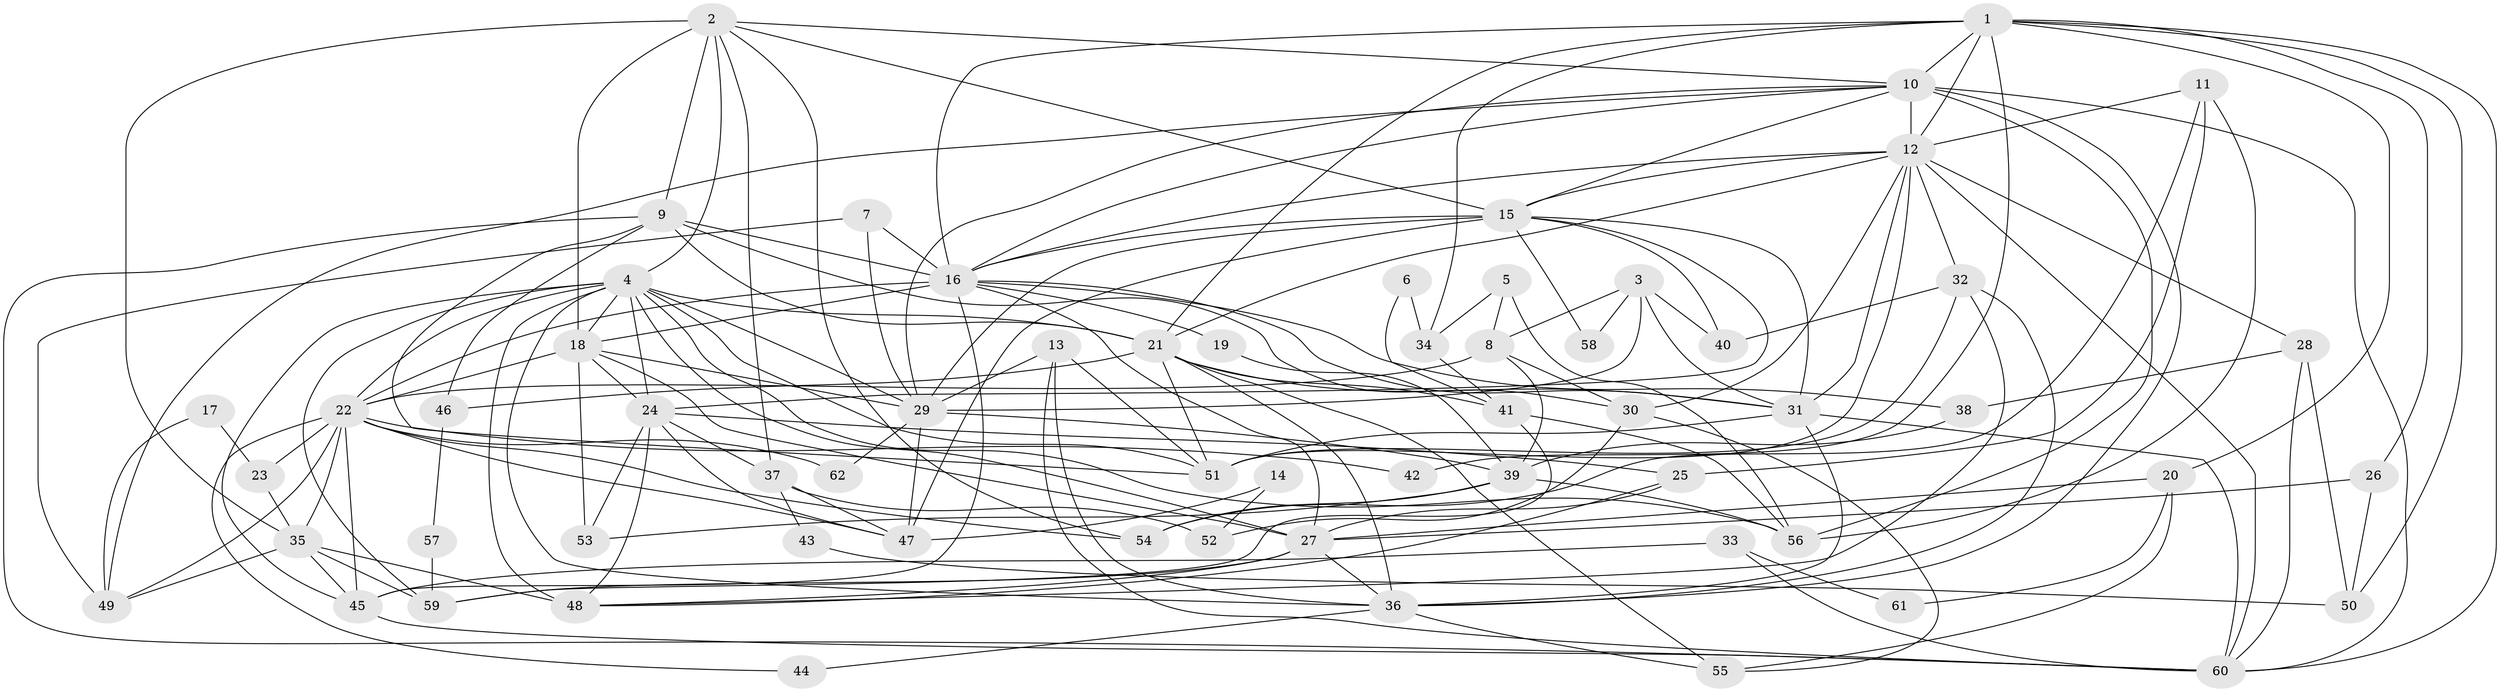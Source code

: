 // original degree distribution, {4: 0.2682926829268293, 6: 0.056910569105691054, 2: 0.16260162601626016, 7: 0.07317073170731707, 3: 0.25203252032520324, 5: 0.17073170731707318, 8: 0.008130081300813009, 9: 0.008130081300813009}
// Generated by graph-tools (version 1.1) at 2025/36/03/09/25 02:36:18]
// undirected, 62 vertices, 170 edges
graph export_dot {
graph [start="1"]
  node [color=gray90,style=filled];
  1;
  2;
  3;
  4;
  5;
  6;
  7;
  8;
  9;
  10;
  11;
  12;
  13;
  14;
  15;
  16;
  17;
  18;
  19;
  20;
  21;
  22;
  23;
  24;
  25;
  26;
  27;
  28;
  29;
  30;
  31;
  32;
  33;
  34;
  35;
  36;
  37;
  38;
  39;
  40;
  41;
  42;
  43;
  44;
  45;
  46;
  47;
  48;
  49;
  50;
  51;
  52;
  53;
  54;
  55;
  56;
  57;
  58;
  59;
  60;
  61;
  62;
  1 -- 10 [weight=1.0];
  1 -- 12 [weight=1.0];
  1 -- 16 [weight=1.0];
  1 -- 20 [weight=1.0];
  1 -- 21 [weight=1.0];
  1 -- 26 [weight=1.0];
  1 -- 34 [weight=1.0];
  1 -- 42 [weight=1.0];
  1 -- 50 [weight=1.0];
  1 -- 60 [weight=1.0];
  2 -- 4 [weight=1.0];
  2 -- 9 [weight=1.0];
  2 -- 10 [weight=1.0];
  2 -- 15 [weight=1.0];
  2 -- 18 [weight=2.0];
  2 -- 35 [weight=1.0];
  2 -- 37 [weight=1.0];
  2 -- 54 [weight=1.0];
  3 -- 8 [weight=1.0];
  3 -- 29 [weight=1.0];
  3 -- 31 [weight=1.0];
  3 -- 40 [weight=1.0];
  3 -- 58 [weight=1.0];
  4 -- 18 [weight=1.0];
  4 -- 21 [weight=1.0];
  4 -- 22 [weight=1.0];
  4 -- 24 [weight=1.0];
  4 -- 27 [weight=1.0];
  4 -- 29 [weight=2.0];
  4 -- 36 [weight=1.0];
  4 -- 45 [weight=1.0];
  4 -- 48 [weight=2.0];
  4 -- 51 [weight=1.0];
  4 -- 56 [weight=1.0];
  4 -- 59 [weight=1.0];
  5 -- 8 [weight=1.0];
  5 -- 34 [weight=1.0];
  5 -- 56 [weight=1.0];
  6 -- 34 [weight=1.0];
  6 -- 41 [weight=1.0];
  7 -- 16 [weight=1.0];
  7 -- 29 [weight=1.0];
  7 -- 49 [weight=1.0];
  8 -- 22 [weight=1.0];
  8 -- 30 [weight=1.0];
  8 -- 39 [weight=1.0];
  9 -- 16 [weight=1.0];
  9 -- 21 [weight=1.0];
  9 -- 30 [weight=1.0];
  9 -- 46 [weight=1.0];
  9 -- 51 [weight=1.0];
  9 -- 60 [weight=1.0];
  10 -- 12 [weight=2.0];
  10 -- 15 [weight=1.0];
  10 -- 16 [weight=1.0];
  10 -- 29 [weight=1.0];
  10 -- 36 [weight=1.0];
  10 -- 49 [weight=1.0];
  10 -- 56 [weight=2.0];
  10 -- 60 [weight=1.0];
  11 -- 12 [weight=1.0];
  11 -- 25 [weight=1.0];
  11 -- 54 [weight=1.0];
  11 -- 56 [weight=1.0];
  12 -- 15 [weight=1.0];
  12 -- 16 [weight=1.0];
  12 -- 21 [weight=1.0];
  12 -- 28 [weight=1.0];
  12 -- 30 [weight=1.0];
  12 -- 31 [weight=1.0];
  12 -- 32 [weight=1.0];
  12 -- 51 [weight=1.0];
  12 -- 60 [weight=1.0];
  13 -- 29 [weight=1.0];
  13 -- 36 [weight=1.0];
  13 -- 51 [weight=1.0];
  13 -- 60 [weight=1.0];
  14 -- 47 [weight=1.0];
  14 -- 52 [weight=1.0];
  15 -- 16 [weight=2.0];
  15 -- 24 [weight=1.0];
  15 -- 29 [weight=2.0];
  15 -- 31 [weight=2.0];
  15 -- 40 [weight=1.0];
  15 -- 47 [weight=1.0];
  15 -- 58 [weight=1.0];
  16 -- 18 [weight=1.0];
  16 -- 19 [weight=1.0];
  16 -- 22 [weight=1.0];
  16 -- 27 [weight=1.0];
  16 -- 31 [weight=1.0];
  16 -- 38 [weight=1.0];
  16 -- 45 [weight=1.0];
  17 -- 23 [weight=1.0];
  17 -- 49 [weight=1.0];
  18 -- 22 [weight=2.0];
  18 -- 24 [weight=1.0];
  18 -- 27 [weight=5.0];
  18 -- 29 [weight=1.0];
  18 -- 53 [weight=1.0];
  19 -- 39 [weight=1.0];
  20 -- 27 [weight=1.0];
  20 -- 55 [weight=1.0];
  20 -- 61 [weight=1.0];
  21 -- 31 [weight=1.0];
  21 -- 36 [weight=1.0];
  21 -- 41 [weight=1.0];
  21 -- 46 [weight=1.0];
  21 -- 51 [weight=1.0];
  21 -- 55 [weight=1.0];
  22 -- 23 [weight=1.0];
  22 -- 35 [weight=1.0];
  22 -- 42 [weight=1.0];
  22 -- 44 [weight=1.0];
  22 -- 45 [weight=1.0];
  22 -- 47 [weight=1.0];
  22 -- 49 [weight=1.0];
  22 -- 54 [weight=1.0];
  22 -- 62 [weight=1.0];
  23 -- 35 [weight=1.0];
  24 -- 25 [weight=1.0];
  24 -- 37 [weight=1.0];
  24 -- 47 [weight=1.0];
  24 -- 48 [weight=1.0];
  24 -- 53 [weight=1.0];
  25 -- 27 [weight=1.0];
  25 -- 48 [weight=1.0];
  26 -- 27 [weight=1.0];
  26 -- 50 [weight=1.0];
  27 -- 36 [weight=1.0];
  27 -- 48 [weight=1.0];
  27 -- 59 [weight=1.0];
  28 -- 38 [weight=1.0];
  28 -- 50 [weight=1.0];
  28 -- 60 [weight=1.0];
  29 -- 39 [weight=1.0];
  29 -- 47 [weight=3.0];
  29 -- 62 [weight=1.0];
  30 -- 52 [weight=1.0];
  30 -- 55 [weight=1.0];
  31 -- 36 [weight=1.0];
  31 -- 51 [weight=1.0];
  31 -- 60 [weight=1.0];
  32 -- 36 [weight=1.0];
  32 -- 40 [weight=1.0];
  32 -- 48 [weight=1.0];
  32 -- 51 [weight=1.0];
  33 -- 45 [weight=1.0];
  33 -- 60 [weight=1.0];
  33 -- 61 [weight=1.0];
  34 -- 41 [weight=1.0];
  35 -- 45 [weight=1.0];
  35 -- 48 [weight=2.0];
  35 -- 49 [weight=1.0];
  35 -- 59 [weight=1.0];
  36 -- 44 [weight=1.0];
  36 -- 55 [weight=1.0];
  37 -- 43 [weight=1.0];
  37 -- 47 [weight=1.0];
  37 -- 52 [weight=1.0];
  38 -- 39 [weight=1.0];
  39 -- 53 [weight=1.0];
  39 -- 54 [weight=1.0];
  39 -- 56 [weight=1.0];
  41 -- 56 [weight=1.0];
  41 -- 59 [weight=1.0];
  43 -- 50 [weight=1.0];
  45 -- 60 [weight=1.0];
  46 -- 57 [weight=1.0];
  57 -- 59 [weight=1.0];
}
